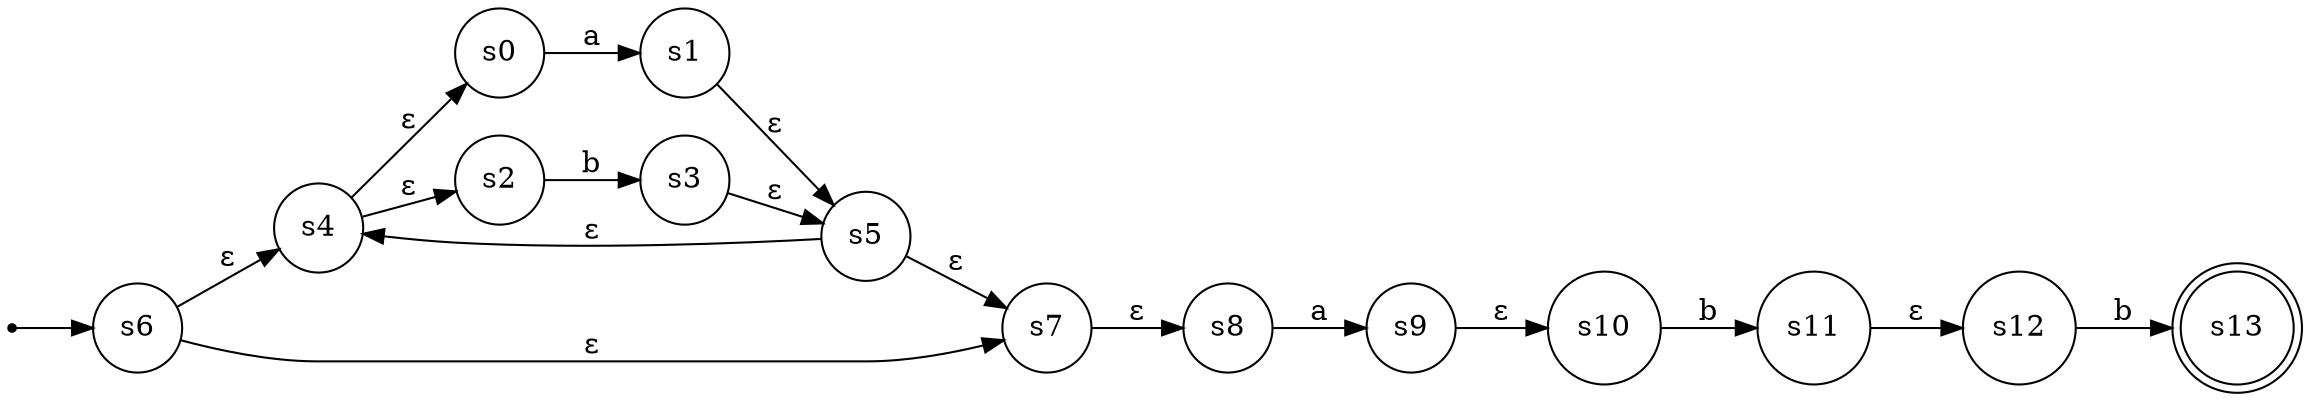 digraph Automaton {
rankdir=LR;
__start__ [shape=point];
s0 [shape=circle];
s1 [shape=circle];
s10 [shape=circle];
s11 [shape=circle];
s12 [shape=circle];
s13 [shape=doublecircle];
s2 [shape=circle];
s3 [shape=circle];
s4 [shape=circle];
s5 [shape=circle];
s6 [shape=circle];
s7 [shape=circle];
s8 [shape=circle];
s9 [shape=circle];
__start__ -> s6;
s0 -> s1 [label="a"]; 
s1 -> s5 [label="ε"]; 
s10 -> s11 [label="b"]; 
s11 -> s12 [label="ε"]; 
s12 -> s13 [label="b"]; 
s2 -> s3 [label="b"]; 
s3 -> s5 [label="ε"]; 
s4 -> s0 [label="ε"]; 
s4 -> s2 [label="ε"]; 
s5 -> s4 [label="ε"]; 
s5 -> s7 [label="ε"]; 
s6 -> s4 [label="ε"]; 
s6 -> s7 [label="ε"]; 
s7 -> s8 [label="ε"]; 
s8 -> s9 [label="a"]; 
s9 -> s10 [label="ε"]; 
}